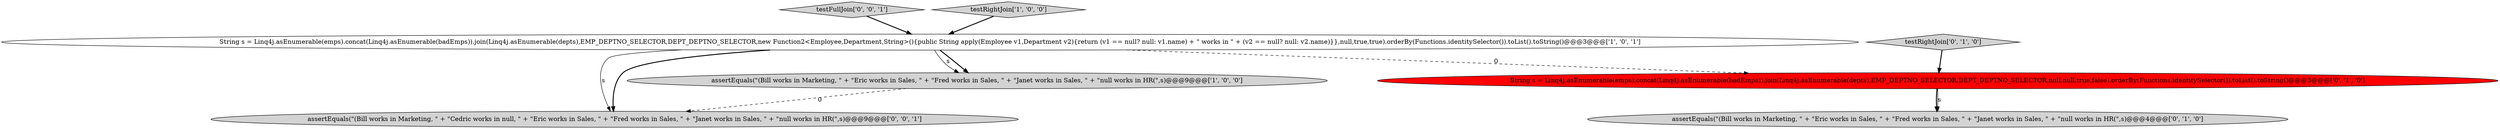 digraph {
7 [style = filled, label = "testFullJoin['0', '0', '1']", fillcolor = lightgray, shape = diamond image = "AAA0AAABBB3BBB"];
4 [style = filled, label = "String s = Linq4j.asEnumerable(emps).concat(Linq4j.asEnumerable(badEmps)).join(Linq4j.asEnumerable(depts),EMP_DEPTNO_SELECTOR,DEPT_DEPTNO_SELECTOR,null,null,true,false).orderBy(Functions.identitySelector()).toList().toString()@@@3@@@['0', '1', '0']", fillcolor = red, shape = ellipse image = "AAA1AAABBB2BBB"];
6 [style = filled, label = "assertEquals(\"(Bill works in Marketing, \" + \"Cedric works in null, \" + \"Eric works in Sales, \" + \"Fred works in Sales, \" + \"Janet works in Sales, \" + \"null works in HR(\",s)@@@9@@@['0', '0', '1']", fillcolor = lightgray, shape = ellipse image = "AAA0AAABBB3BBB"];
1 [style = filled, label = "testRightJoin['1', '0', '0']", fillcolor = lightgray, shape = diamond image = "AAA0AAABBB1BBB"];
3 [style = filled, label = "testRightJoin['0', '1', '0']", fillcolor = lightgray, shape = diamond image = "AAA0AAABBB2BBB"];
5 [style = filled, label = "assertEquals(\"(Bill works in Marketing, \" + \"Eric works in Sales, \" + \"Fred works in Sales, \" + \"Janet works in Sales, \" + \"null works in HR(\",s)@@@4@@@['0', '1', '0']", fillcolor = lightgray, shape = ellipse image = "AAA0AAABBB2BBB"];
0 [style = filled, label = "String s = Linq4j.asEnumerable(emps).concat(Linq4j.asEnumerable(badEmps)).join(Linq4j.asEnumerable(depts),EMP_DEPTNO_SELECTOR,DEPT_DEPTNO_SELECTOR,new Function2<Employee,Department,String>(){public String apply(Employee v1,Department v2){return (v1 == null? null: v1.name) + \" works in \" + (v2 == null? null: v2.name)}},null,true,true).orderBy(Functions.identitySelector()).toList().toString()@@@3@@@['1', '0', '1']", fillcolor = white, shape = ellipse image = "AAA0AAABBB1BBB"];
2 [style = filled, label = "assertEquals(\"(Bill works in Marketing, \" + \"Eric works in Sales, \" + \"Fred works in Sales, \" + \"Janet works in Sales, \" + \"null works in HR(\",s)@@@9@@@['1', '0', '0']", fillcolor = lightgray, shape = ellipse image = "AAA0AAABBB1BBB"];
0->6 [style = solid, label="s"];
4->5 [style = solid, label="s"];
7->0 [style = bold, label=""];
0->4 [style = dashed, label="0"];
1->0 [style = bold, label=""];
0->6 [style = bold, label=""];
0->2 [style = solid, label="s"];
4->5 [style = bold, label=""];
3->4 [style = bold, label=""];
0->2 [style = bold, label=""];
2->6 [style = dashed, label="0"];
}
